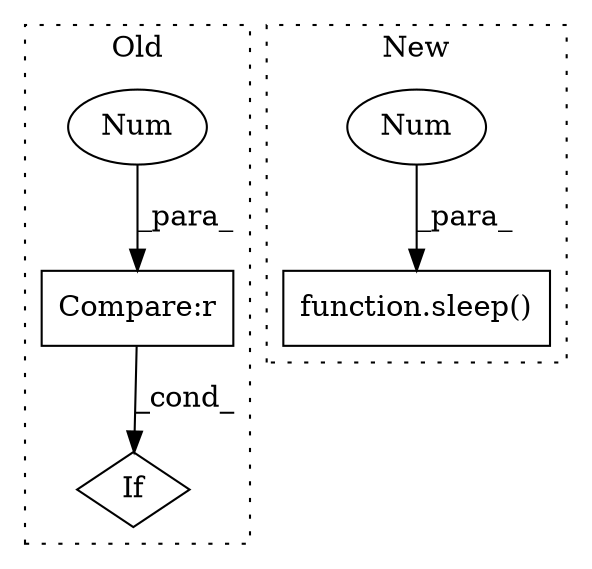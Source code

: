 digraph G {
subgraph cluster0 {
1 [label="If" a="96" s="19727" l="3" shape="diamond"];
4 [label="Compare:r" a="40" s="19730" l="22" shape="box"];
5 [label="Num" a="76" s="19751" l="1" shape="ellipse"];
label = "Old";
style="dotted";
}
subgraph cluster1 {
2 [label="function.sleep()" a="75" s="17287,17296" l="6,1" shape="box"];
3 [label="Num" a="76" s="17293" l="3" shape="ellipse"];
label = "New";
style="dotted";
}
3 -> 2 [label="_para_"];
4 -> 1 [label="_cond_"];
5 -> 4 [label="_para_"];
}
